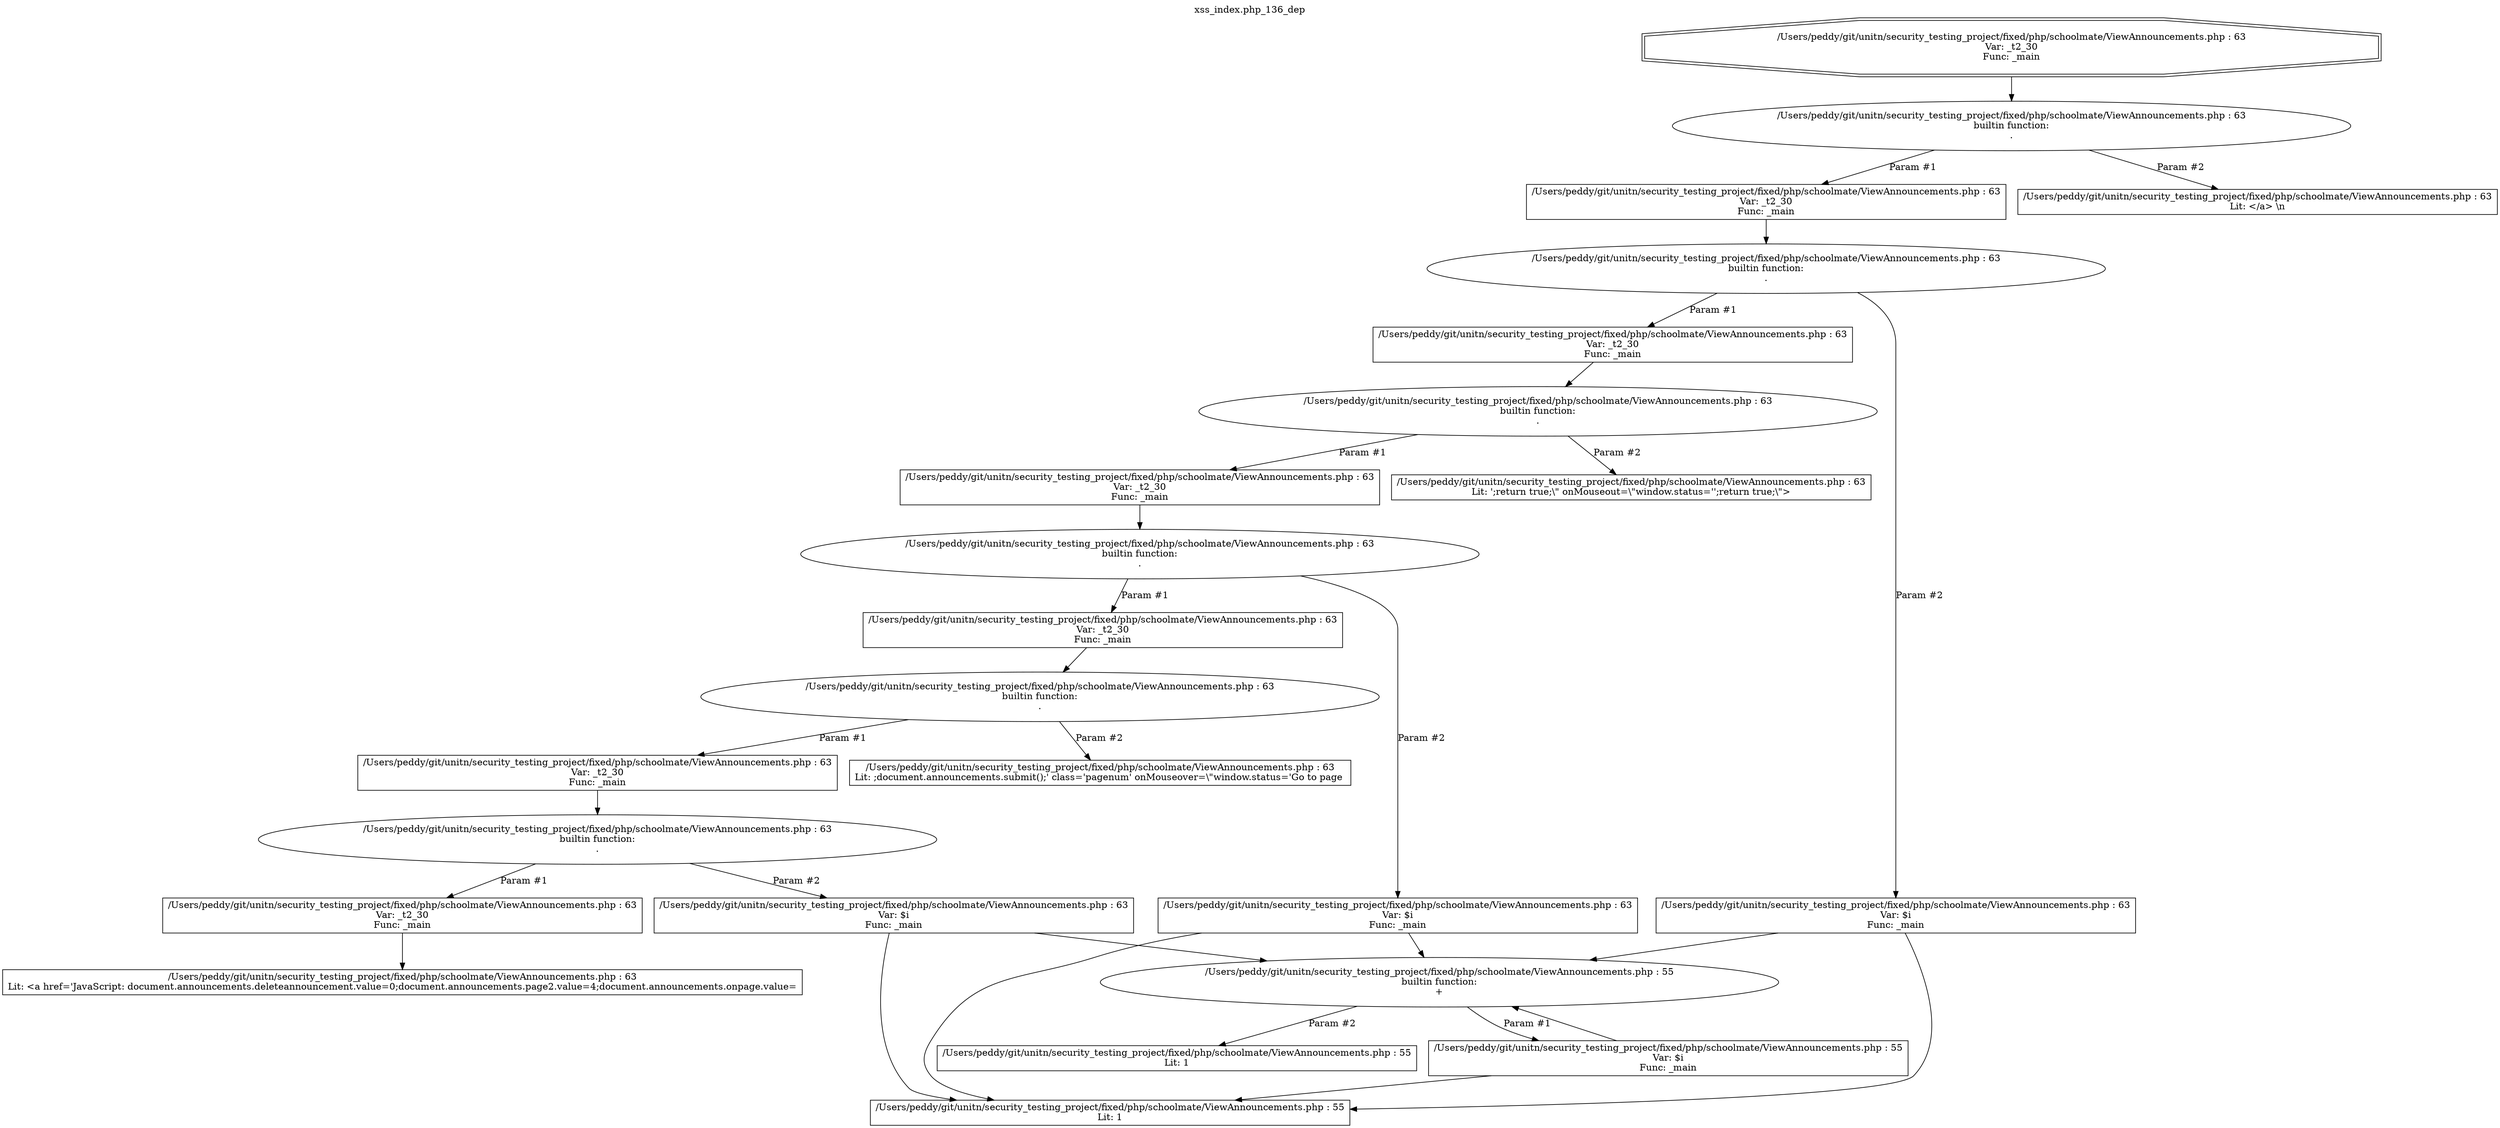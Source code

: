 digraph cfg {
  label="xss_index.php_136_dep";
  labelloc=t;
  n1 [shape=doubleoctagon, label="/Users/peddy/git/unitn/security_testing_project/fixed/php/schoolmate/ViewAnnouncements.php : 63\nVar: _t2_30\nFunc: _main\n"];
  n2 [shape=ellipse, label="/Users/peddy/git/unitn/security_testing_project/fixed/php/schoolmate/ViewAnnouncements.php : 63\nbuiltin function:\n.\n"];
  n3 [shape=box, label="/Users/peddy/git/unitn/security_testing_project/fixed/php/schoolmate/ViewAnnouncements.php : 63\nVar: _t2_30\nFunc: _main\n"];
  n4 [shape=ellipse, label="/Users/peddy/git/unitn/security_testing_project/fixed/php/schoolmate/ViewAnnouncements.php : 63\nbuiltin function:\n.\n"];
  n5 [shape=box, label="/Users/peddy/git/unitn/security_testing_project/fixed/php/schoolmate/ViewAnnouncements.php : 63\nVar: _t2_30\nFunc: _main\n"];
  n6 [shape=ellipse, label="/Users/peddy/git/unitn/security_testing_project/fixed/php/schoolmate/ViewAnnouncements.php : 63\nbuiltin function:\n.\n"];
  n7 [shape=box, label="/Users/peddy/git/unitn/security_testing_project/fixed/php/schoolmate/ViewAnnouncements.php : 63\nVar: _t2_30\nFunc: _main\n"];
  n8 [shape=ellipse, label="/Users/peddy/git/unitn/security_testing_project/fixed/php/schoolmate/ViewAnnouncements.php : 63\nbuiltin function:\n.\n"];
  n9 [shape=box, label="/Users/peddy/git/unitn/security_testing_project/fixed/php/schoolmate/ViewAnnouncements.php : 63\nVar: _t2_30\nFunc: _main\n"];
  n10 [shape=ellipse, label="/Users/peddy/git/unitn/security_testing_project/fixed/php/schoolmate/ViewAnnouncements.php : 63\nbuiltin function:\n.\n"];
  n11 [shape=box, label="/Users/peddy/git/unitn/security_testing_project/fixed/php/schoolmate/ViewAnnouncements.php : 63\nVar: _t2_30\nFunc: _main\n"];
  n12 [shape=ellipse, label="/Users/peddy/git/unitn/security_testing_project/fixed/php/schoolmate/ViewAnnouncements.php : 63\nbuiltin function:\n.\n"];
  n13 [shape=box, label="/Users/peddy/git/unitn/security_testing_project/fixed/php/schoolmate/ViewAnnouncements.php : 63\nVar: _t2_30\nFunc: _main\n"];
  n14 [shape=box, label="/Users/peddy/git/unitn/security_testing_project/fixed/php/schoolmate/ViewAnnouncements.php : 63\nLit: <a href='JavaScript: document.announcements.deleteannouncement.value=0;document.announcements.page2.value=4;document.announcements.onpage.value=\n"];
  n15 [shape=box, label="/Users/peddy/git/unitn/security_testing_project/fixed/php/schoolmate/ViewAnnouncements.php : 63\nVar: $i\nFunc: _main\n"];
  n16 [shape=box, label="/Users/peddy/git/unitn/security_testing_project/fixed/php/schoolmate/ViewAnnouncements.php : 55\nLit: 1\n"];
  n17 [shape=ellipse, label="/Users/peddy/git/unitn/security_testing_project/fixed/php/schoolmate/ViewAnnouncements.php : 55\nbuiltin function:\n+\n"];
  n18 [shape=box, label="/Users/peddy/git/unitn/security_testing_project/fixed/php/schoolmate/ViewAnnouncements.php : 55\nVar: $i\nFunc: _main\n"];
  n19 [shape=box, label="/Users/peddy/git/unitn/security_testing_project/fixed/php/schoolmate/ViewAnnouncements.php : 55\nLit: 1\n"];
  n20 [shape=box, label="/Users/peddy/git/unitn/security_testing_project/fixed/php/schoolmate/ViewAnnouncements.php : 63\nLit: ;document.announcements.submit();' class='pagenum' onMouseover=\\\"window.status='Go to page \n"];
  n21 [shape=box, label="/Users/peddy/git/unitn/security_testing_project/fixed/php/schoolmate/ViewAnnouncements.php : 63\nVar: $i\nFunc: _main\n"];
  n22 [shape=box, label="/Users/peddy/git/unitn/security_testing_project/fixed/php/schoolmate/ViewAnnouncements.php : 63\nLit: ';return true;\\\" onMouseout=\\\"window.status='';return true;\\\">\n"];
  n23 [shape=box, label="/Users/peddy/git/unitn/security_testing_project/fixed/php/schoolmate/ViewAnnouncements.php : 63\nVar: $i\nFunc: _main\n"];
  n24 [shape=box, label="/Users/peddy/git/unitn/security_testing_project/fixed/php/schoolmate/ViewAnnouncements.php : 63\nLit: </a>&nbsp;\\n\n"];
  n1 -> n2;
  n3 -> n4;
  n5 -> n6;
  n7 -> n8;
  n9 -> n10;
  n11 -> n12;
  n13 -> n14;
  n12 -> n13[label="Param #1"];
  n12 -> n15[label="Param #2"];
  n15 -> n16;
  n15 -> n17;
  n18 -> n16;
  n18 -> n17;
  n17 -> n18[label="Param #1"];
  n17 -> n19[label="Param #2"];
  n10 -> n11[label="Param #1"];
  n10 -> n20[label="Param #2"];
  n8 -> n9[label="Param #1"];
  n8 -> n21[label="Param #2"];
  n21 -> n16;
  n21 -> n17;
  n6 -> n7[label="Param #1"];
  n6 -> n22[label="Param #2"];
  n4 -> n5[label="Param #1"];
  n4 -> n23[label="Param #2"];
  n23 -> n16;
  n23 -> n17;
  n2 -> n3[label="Param #1"];
  n2 -> n24[label="Param #2"];
}
